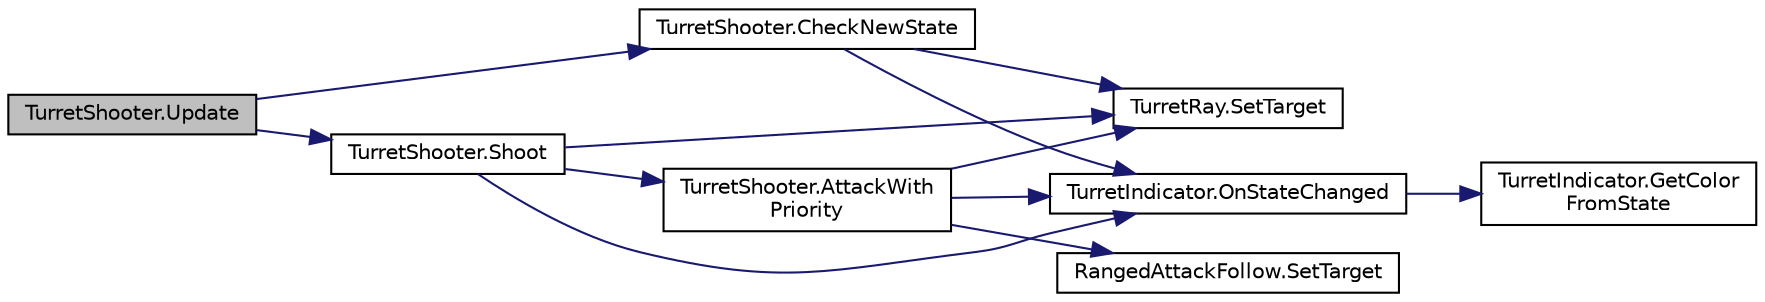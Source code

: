 digraph "TurretShooter.Update"
{
 // INTERACTIVE_SVG=YES
 // LATEX_PDF_SIZE
  edge [fontname="Helvetica",fontsize="10",labelfontname="Helvetica",labelfontsize="10"];
  node [fontname="Helvetica",fontsize="10",shape=record];
  rankdir="LR";
  Node1 [label="TurretShooter.Update",height=0.2,width=0.4,color="black", fillcolor="grey75", style="filled", fontcolor="black",tooltip=" "];
  Node1 -> Node2 [color="midnightblue",fontsize="10",style="solid",fontname="Helvetica"];
  Node2 [label="TurretShooter.CheckNewState",height=0.2,width=0.4,color="black", fillcolor="white", style="filled",URL="$class_turret_shooter.html#afd1f3c49261fa8e1787dc3514b30f178",tooltip="Changes the indicator state if necessary."];
  Node2 -> Node3 [color="midnightblue",fontsize="10",style="solid",fontname="Helvetica"];
  Node3 [label="TurretIndicator.OnStateChanged",height=0.2,width=0.4,color="black", fillcolor="white", style="filled",URL="$class_turret_indicator.html#a18c506cc6d384bb9ca9789b8e27d1684",tooltip="This function gets calls whenever the Turret changes the intern state."];
  Node3 -> Node4 [color="midnightblue",fontsize="10",style="solid",fontname="Helvetica"];
  Node4 [label="TurretIndicator.GetColor\lFromState",height=0.2,width=0.4,color="black", fillcolor="white", style="filled",URL="$class_turret_indicator.html#a4ce9f7929435b6d9ba46c4fd34d67f50",tooltip="Returns the color corresponing to the current TurretState of the indicator"];
  Node2 -> Node5 [color="midnightblue",fontsize="10",style="solid",fontname="Helvetica"];
  Node5 [label="TurretRay.SetTarget",height=0.2,width=0.4,color="black", fillcolor="white", style="filled",URL="$class_turret_ray.html#a04f048c8df3897ad7d562dffaa08b4a5",tooltip=" "];
  Node1 -> Node6 [color="midnightblue",fontsize="10",style="solid",fontname="Helvetica"];
  Node6 [label="TurretShooter.Shoot",height=0.2,width=0.4,color="black", fillcolor="white", style="filled",URL="$class_turret_shooter.html#abdbfe8d7746ee1e665f8da7e1a423bf7",tooltip=" "];
  Node6 -> Node7 [color="midnightblue",fontsize="10",style="solid",fontname="Helvetica"];
  Node7 [label="TurretShooter.AttackWith\lPriority",height=0.2,width=0.4,color="black", fillcolor="white", style="filled",URL="$class_turret_shooter.html#a8be25a5629564093b66ab8d2b42692cc",tooltip=" "];
  Node7 -> Node3 [color="midnightblue",fontsize="10",style="solid",fontname="Helvetica"];
  Node7 -> Node8 [color="midnightblue",fontsize="10",style="solid",fontname="Helvetica"];
  Node8 [label="RangedAttackFollow.SetTarget",height=0.2,width=0.4,color="black", fillcolor="white", style="filled",URL="$class_ranged_attack_follow.html#aa53dfc5a1b7c08631665bf5691ccf413",tooltip="Initializes the ranged attack object and sets its properties accordingly"];
  Node7 -> Node5 [color="midnightblue",fontsize="10",style="solid",fontname="Helvetica"];
  Node6 -> Node3 [color="midnightblue",fontsize="10",style="solid",fontname="Helvetica"];
  Node6 -> Node5 [color="midnightblue",fontsize="10",style="solid",fontname="Helvetica"];
}
